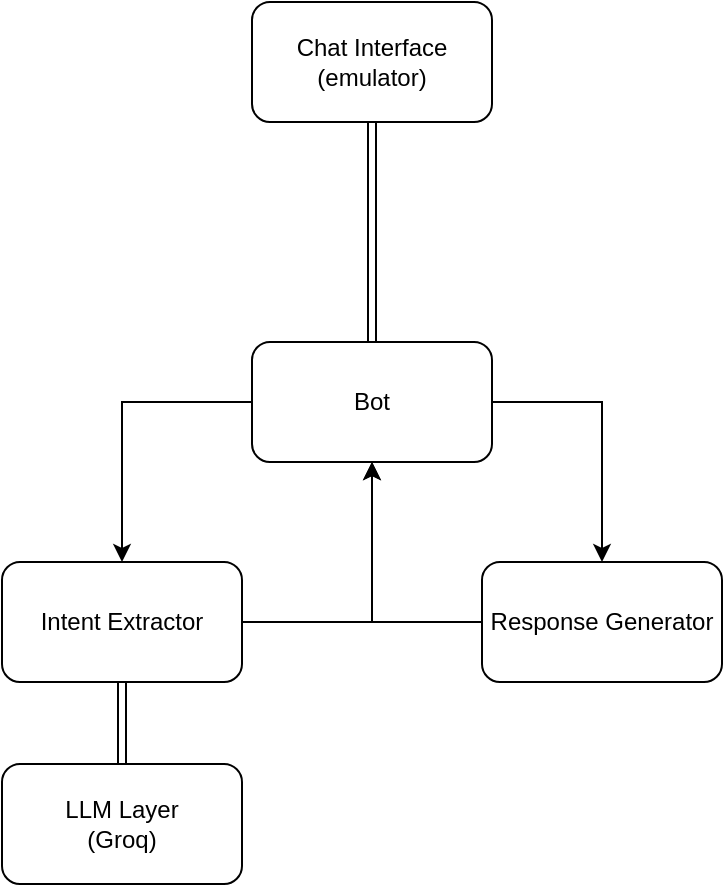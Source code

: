 <mxfile version="28.0.6">
  <diagram name="Page-1" id="P4wz9tz5DpIjRcyxbAzH">
    <mxGraphModel dx="862" dy="475" grid="1" gridSize="10" guides="1" tooltips="1" connect="1" arrows="1" fold="1" page="1" pageScale="1" pageWidth="850" pageHeight="1100" math="0" shadow="0">
      <root>
        <mxCell id="0" />
        <mxCell id="1" parent="0" />
        <mxCell id="JRjFhBzN5Ztp_i3TkOo--5" style="edgeStyle=orthogonalEdgeStyle;rounded=0;orthogonalLoop=1;jettySize=auto;html=1;entryX=0.5;entryY=0;entryDx=0;entryDy=0;shape=link;" edge="1" parent="1" source="JRjFhBzN5Ztp_i3TkOo--1" target="JRjFhBzN5Ztp_i3TkOo--4">
          <mxGeometry relative="1" as="geometry" />
        </mxCell>
        <mxCell id="JRjFhBzN5Ztp_i3TkOo--7" style="edgeStyle=orthogonalEdgeStyle;rounded=0;orthogonalLoop=1;jettySize=auto;html=1;entryX=0.5;entryY=1;entryDx=0;entryDy=0;" edge="1" parent="1" source="JRjFhBzN5Ztp_i3TkOo--1" target="JRjFhBzN5Ztp_i3TkOo--3">
          <mxGeometry relative="1" as="geometry" />
        </mxCell>
        <mxCell id="JRjFhBzN5Ztp_i3TkOo--1" value="Intent Extractor" style="rounded=1;whiteSpace=wrap;html=1;" vertex="1" parent="1">
          <mxGeometry x="240" y="440" width="120" height="60" as="geometry" />
        </mxCell>
        <mxCell id="JRjFhBzN5Ztp_i3TkOo--9" style="edgeStyle=orthogonalEdgeStyle;rounded=0;orthogonalLoop=1;jettySize=auto;html=1;entryX=0.5;entryY=1;entryDx=0;entryDy=0;" edge="1" parent="1" source="JRjFhBzN5Ztp_i3TkOo--2" target="JRjFhBzN5Ztp_i3TkOo--3">
          <mxGeometry relative="1" as="geometry">
            <Array as="points">
              <mxPoint x="425" y="470" />
            </Array>
          </mxGeometry>
        </mxCell>
        <mxCell id="JRjFhBzN5Ztp_i3TkOo--2" value="Response Generator" style="rounded=1;whiteSpace=wrap;html=1;" vertex="1" parent="1">
          <mxGeometry x="480" y="440" width="120" height="60" as="geometry" />
        </mxCell>
        <mxCell id="JRjFhBzN5Ztp_i3TkOo--6" style="edgeStyle=orthogonalEdgeStyle;rounded=0;orthogonalLoop=1;jettySize=auto;html=1;entryX=0.5;entryY=0;entryDx=0;entryDy=0;" edge="1" parent="1" source="JRjFhBzN5Ztp_i3TkOo--3" target="JRjFhBzN5Ztp_i3TkOo--1">
          <mxGeometry relative="1" as="geometry" />
        </mxCell>
        <mxCell id="JRjFhBzN5Ztp_i3TkOo--8" style="edgeStyle=orthogonalEdgeStyle;rounded=0;orthogonalLoop=1;jettySize=auto;html=1;entryX=0.5;entryY=0;entryDx=0;entryDy=0;" edge="1" parent="1" source="JRjFhBzN5Ztp_i3TkOo--3" target="JRjFhBzN5Ztp_i3TkOo--2">
          <mxGeometry relative="1" as="geometry">
            <Array as="points">
              <mxPoint x="540" y="360" />
            </Array>
          </mxGeometry>
        </mxCell>
        <mxCell id="JRjFhBzN5Ztp_i3TkOo--11" style="edgeStyle=orthogonalEdgeStyle;rounded=0;orthogonalLoop=1;jettySize=auto;html=1;entryX=0.5;entryY=1;entryDx=0;entryDy=0;shape=link;" edge="1" parent="1" source="JRjFhBzN5Ztp_i3TkOo--3" target="JRjFhBzN5Ztp_i3TkOo--10">
          <mxGeometry relative="1" as="geometry" />
        </mxCell>
        <mxCell id="JRjFhBzN5Ztp_i3TkOo--3" value="Bot" style="rounded=1;whiteSpace=wrap;html=1;" vertex="1" parent="1">
          <mxGeometry x="365" y="330" width="120" height="60" as="geometry" />
        </mxCell>
        <mxCell id="JRjFhBzN5Ztp_i3TkOo--4" value="LLM Layer&lt;div&gt;(Groq)&lt;/div&gt;" style="rounded=1;whiteSpace=wrap;html=1;" vertex="1" parent="1">
          <mxGeometry x="240" y="541" width="120" height="60" as="geometry" />
        </mxCell>
        <mxCell id="JRjFhBzN5Ztp_i3TkOo--10" value="Chat Interface&lt;div&gt;(emulator)&lt;/div&gt;" style="rounded=1;whiteSpace=wrap;html=1;" vertex="1" parent="1">
          <mxGeometry x="365" y="160" width="120" height="60" as="geometry" />
        </mxCell>
      </root>
    </mxGraphModel>
  </diagram>
</mxfile>
